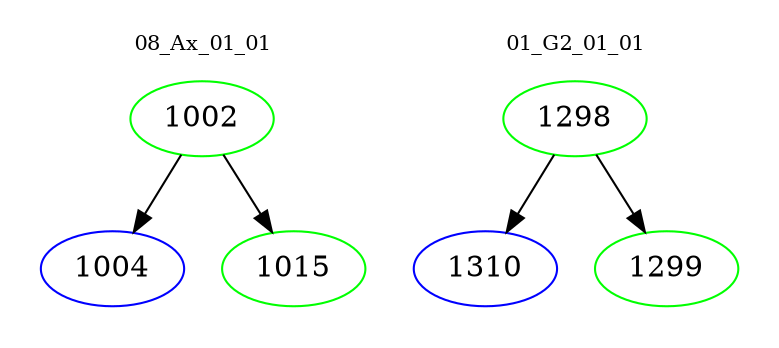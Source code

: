 digraph{
subgraph cluster_0 {
color = white
label = "08_Ax_01_01";
fontsize=10;
T0_1002 [label="1002", color="green"]
T0_1002 -> T0_1004 [color="black"]
T0_1004 [label="1004", color="blue"]
T0_1002 -> T0_1015 [color="black"]
T0_1015 [label="1015", color="green"]
}
subgraph cluster_1 {
color = white
label = "01_G2_01_01";
fontsize=10;
T1_1298 [label="1298", color="green"]
T1_1298 -> T1_1310 [color="black"]
T1_1310 [label="1310", color="blue"]
T1_1298 -> T1_1299 [color="black"]
T1_1299 [label="1299", color="green"]
}
}
